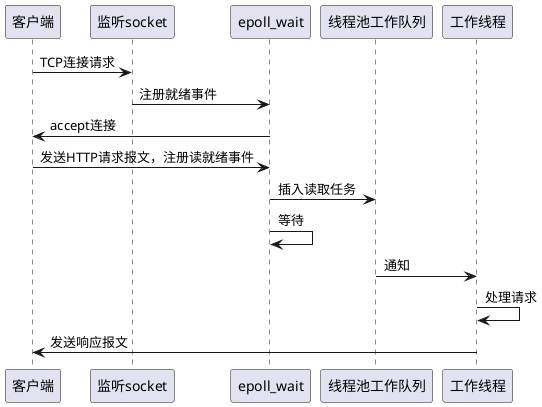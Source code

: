 @startuml

客户端 -> 监听socket : TCP连接请求

监听socket -> epoll_wait : 注册就绪事件

epoll_wait -> 客户端 : accept连接

客户端 -> epoll_wait : 发送HTTP请求报文，注册读就绪事件

epoll_wait -> 线程池工作队列 : 插入读取任务

epoll_wait -> epoll_wait : 等待

线程池工作队列 -> 工作线程 : 通知

工作线程 -> 工作线程 : 处理请求

工作线程 -> 客户端 : 发送响应报文


@enduml